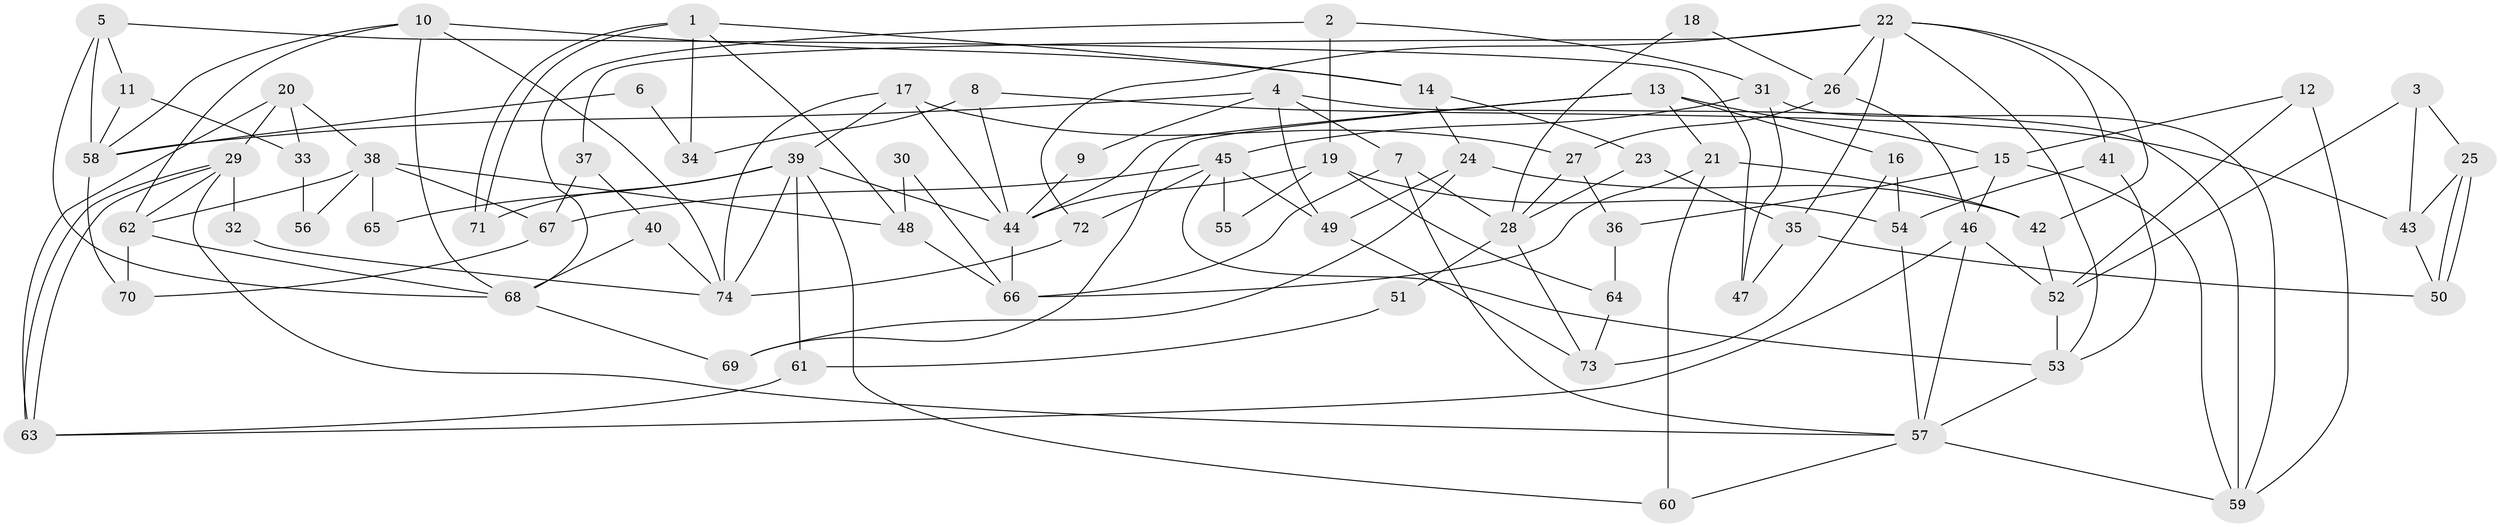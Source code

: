 // coarse degree distribution, {5: 0.23333333333333334, 7: 0.1, 3: 0.16666666666666666, 2: 0.06666666666666667, 12: 0.03333333333333333, 4: 0.1, 6: 0.2, 9: 0.03333333333333333, 10: 0.03333333333333333, 8: 0.03333333333333333}
// Generated by graph-tools (version 1.1) at 2025/36/03/04/25 23:36:59]
// undirected, 74 vertices, 148 edges
graph export_dot {
  node [color=gray90,style=filled];
  1;
  2;
  3;
  4;
  5;
  6;
  7;
  8;
  9;
  10;
  11;
  12;
  13;
  14;
  15;
  16;
  17;
  18;
  19;
  20;
  21;
  22;
  23;
  24;
  25;
  26;
  27;
  28;
  29;
  30;
  31;
  32;
  33;
  34;
  35;
  36;
  37;
  38;
  39;
  40;
  41;
  42;
  43;
  44;
  45;
  46;
  47;
  48;
  49;
  50;
  51;
  52;
  53;
  54;
  55;
  56;
  57;
  58;
  59;
  60;
  61;
  62;
  63;
  64;
  65;
  66;
  67;
  68;
  69;
  70;
  71;
  72;
  73;
  74;
  1 -- 14;
  1 -- 71;
  1 -- 71;
  1 -- 34;
  1 -- 48;
  2 -- 19;
  2 -- 31;
  2 -- 68;
  3 -- 52;
  3 -- 43;
  3 -- 25;
  4 -- 7;
  4 -- 49;
  4 -- 9;
  4 -- 58;
  4 -- 59;
  5 -- 58;
  5 -- 68;
  5 -- 11;
  5 -- 47;
  6 -- 34;
  6 -- 58;
  7 -- 28;
  7 -- 57;
  7 -- 66;
  8 -- 44;
  8 -- 43;
  8 -- 34;
  9 -- 44;
  10 -- 74;
  10 -- 68;
  10 -- 14;
  10 -- 58;
  10 -- 62;
  11 -- 58;
  11 -- 33;
  12 -- 59;
  12 -- 15;
  12 -- 52;
  13 -- 21;
  13 -- 69;
  13 -- 15;
  13 -- 16;
  13 -- 44;
  14 -- 24;
  14 -- 23;
  15 -- 46;
  15 -- 36;
  15 -- 59;
  16 -- 54;
  16 -- 73;
  17 -- 39;
  17 -- 44;
  17 -- 27;
  17 -- 74;
  18 -- 26;
  18 -- 28;
  19 -- 44;
  19 -- 54;
  19 -- 55;
  19 -- 64;
  20 -- 29;
  20 -- 63;
  20 -- 33;
  20 -- 38;
  21 -- 66;
  21 -- 60;
  21 -- 42;
  22 -- 26;
  22 -- 53;
  22 -- 35;
  22 -- 37;
  22 -- 41;
  22 -- 42;
  22 -- 72;
  23 -- 35;
  23 -- 28;
  24 -- 42;
  24 -- 49;
  24 -- 69;
  25 -- 50;
  25 -- 50;
  25 -- 43;
  26 -- 46;
  26 -- 27;
  27 -- 36;
  27 -- 28;
  28 -- 51;
  28 -- 73;
  29 -- 62;
  29 -- 63;
  29 -- 63;
  29 -- 32;
  29 -- 57;
  30 -- 66;
  30 -- 48;
  31 -- 45;
  31 -- 59;
  31 -- 47;
  32 -- 74;
  33 -- 56;
  35 -- 47;
  35 -- 50;
  36 -- 64;
  37 -- 67;
  37 -- 40;
  38 -- 62;
  38 -- 48;
  38 -- 56;
  38 -- 65;
  38 -- 67;
  39 -- 74;
  39 -- 44;
  39 -- 60;
  39 -- 61;
  39 -- 65;
  39 -- 71;
  40 -- 68;
  40 -- 74;
  41 -- 53;
  41 -- 54;
  42 -- 52;
  43 -- 50;
  44 -- 66;
  45 -- 53;
  45 -- 72;
  45 -- 49;
  45 -- 55;
  45 -- 67;
  46 -- 57;
  46 -- 52;
  46 -- 63;
  48 -- 66;
  49 -- 73;
  51 -- 61;
  52 -- 53;
  53 -- 57;
  54 -- 57;
  57 -- 59;
  57 -- 60;
  58 -- 70;
  61 -- 63;
  62 -- 70;
  62 -- 68;
  64 -- 73;
  67 -- 70;
  68 -- 69;
  72 -- 74;
}
